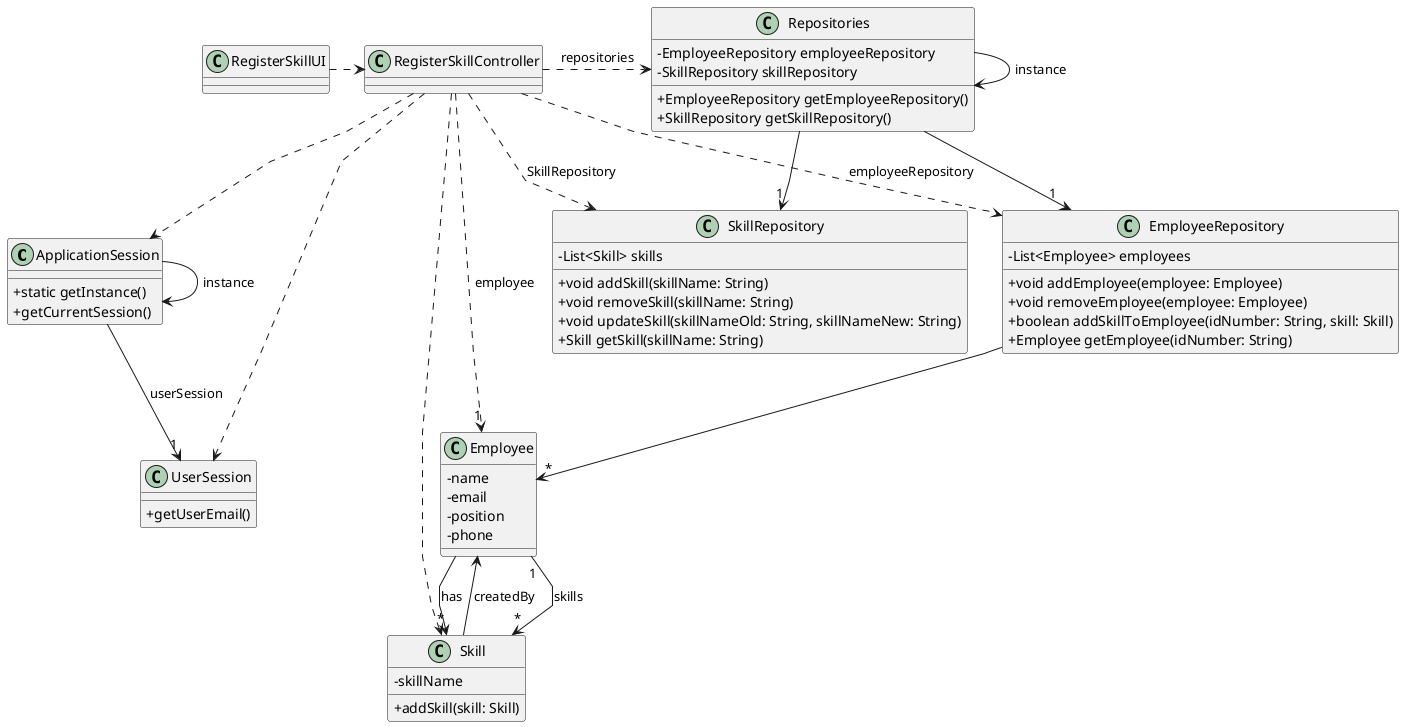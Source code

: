 @startuml

'skinparam monochrome true
skinparam packageStyle rectangle
skinparam shadowing false
skinparam linetype polyline
'skinparam linetype orto

skinparam classAttributeIconSize 0

'left to right direction

class ApplicationSession
{
    + static getInstance()
    + getCurrentSession()
}

class UserSession
{
    + getUserEmail()
}

class Employee {
    - name
    - email
    - position
    - phone
}

class Skill {
    - skillName

    + addSkill(skill: Skill)
}

class SkillRepository{
    - List<Skill> skills

    + void addSkill(skillName: String)
    + void removeSkill(skillName: String)
    + void updateSkill(skillNameOld: String, skillNameNew: String)
    + Skill getSkill(skillName: String)
}



class RegisterSkillUI {
}

class Repositories{
    - EmployeeRepository employeeRepository
    - SkillRepository skillRepository

    + EmployeeRepository getEmployeeRepository()
    + SkillRepository getSkillRepository()
}

class EmployeeRepository{
    - List<Employee> employees

    + void addEmployee(employee: Employee)
    + void removeEmployee(employee: Employee)
    + boolean addSkillToEmployee(idNumber: String, skill: Skill)
    + Employee getEmployee(idNumber: String)
}






Repositories -> Repositories : instance
ApplicationSession -> ApplicationSession : instance

RegisterSkillUI .> RegisterSkillController

RegisterSkillController .> Repositories : repositories

Repositories -> "1" SkillRepository

RegisterSkillController ..> Skill
RegisterSkillController ..> EmployeeRepository : employeeRepository
RegisterSkillController ..> SkillRepository : SkillRepository

Repositories --> "1" EmployeeRepository

EmployeeRepository --> "*" Employee
ApplicationSession --> "1" UserSession : userSession

RegisterSkillController ..> "1" Employee : employee
RegisterSkillController ..> ApplicationSession
RegisterSkillController ..> UserSession
Employee "1" --> "*" Skill : skills
Skill --> Employee : createdBy

Employee --> "*" Skill : has

@enduml
